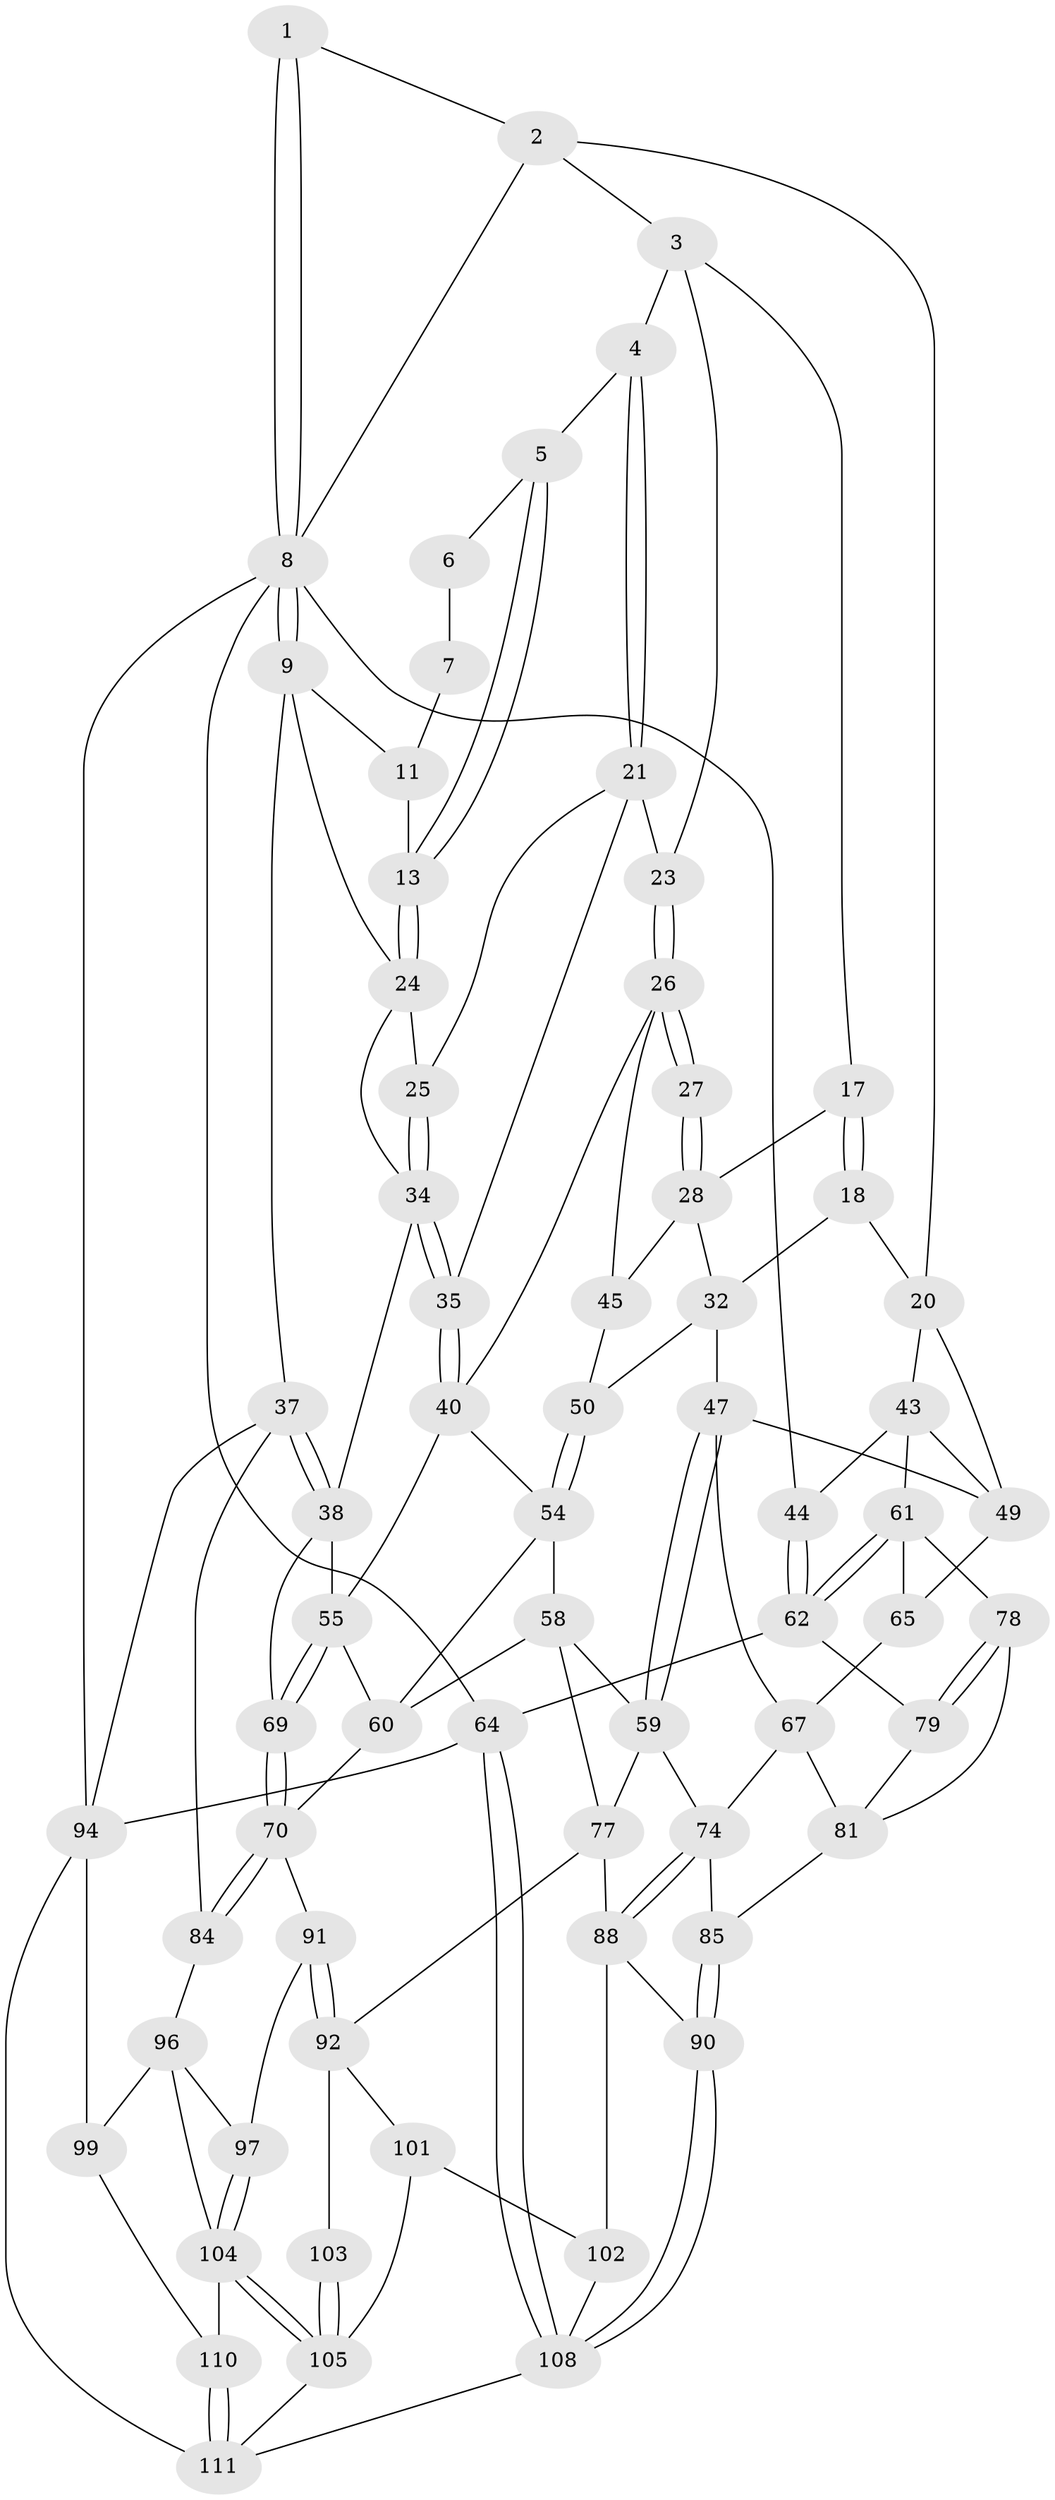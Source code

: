 // Generated by graph-tools (version 1.1) at 2025/52/02/27/25 19:52:38]
// undirected, 68 vertices, 150 edges
graph export_dot {
graph [start="1"]
  node [color=gray90,style=filled];
  1 [pos="+0.9088900177063006+0"];
  2 [pos="+0.6052632976816492+0",super="+15"];
  3 [pos="+0.6062255001670491+0",super="+16"];
  4 [pos="+0.7176908928184929+0.06418929597562717"];
  5 [pos="+0.8223263317400611+0.0803437909499323"];
  6 [pos="+0.8238574382146775+0.0786565584154906"];
  7 [pos="+0.9036404815142238+0",super="+12"];
  8 [pos="+1+0",super="+14"];
  9 [pos="+1+0.29639822301814145",super="+10"];
  11 [pos="+0.9166433890731399+0.11274496029050195"];
  13 [pos="+0.8344619329508381+0.1292669995724878"];
  17 [pos="+0.5194195486415636+0.07455333094391435",super="+29"];
  18 [pos="+0.39143888157203643+0.15751430209679426",super="+19"];
  20 [pos="+0.09517685784852388+0",super="+42"];
  21 [pos="+0.7314597190280777+0.1187032699572117",super="+22"];
  23 [pos="+0.5999634901486901+0.16455317307044032"];
  24 [pos="+0.7969224171945375+0.16297212279559156",super="+30"];
  25 [pos="+0.7893284252538453+0.1647856102360633"];
  26 [pos="+0.5625859724793234+0.20988159034217269",super="+41"];
  27 [pos="+0.5623689618940987+0.2098917253927343"];
  28 [pos="+0.5030107237329081+0.17777070500236722",super="+31"];
  32 [pos="+0.396113437989875+0.315752792756583",super="+33"];
  34 [pos="+0.7631972931257329+0.2910176952128879",super="+36"];
  35 [pos="+0.7064289229160126+0.32683129366904135"];
  37 [pos="+1+0.34451186206713186",super="+83"];
  38 [pos="+1+0.3534722227654282",super="+39"];
  40 [pos="+0.7031453316373946+0.3320209255278932",super="+53"];
  43 [pos="+0.06081157365586373+0.2901044822317855",super="+52"];
  44 [pos="+0+0.10022405679777874"];
  45 [pos="+0.5434242884566274+0.22432939948561512",super="+46"];
  47 [pos="+0.36370871821988043+0.3392346083556606",super="+48"];
  49 [pos="+0.23824826378171765+0.34830762437390306",super="+51"];
  50 [pos="+0.48746654589851346+0.3314589071434034"];
  54 [pos="+0.5826373948504889+0.4271819820416369",super="+57"];
  55 [pos="+0.781303270107443+0.4294390125750516",super="+56"];
  58 [pos="+0.5594639611055087+0.47537102816617544",super="+76"];
  59 [pos="+0.5260541757528452+0.4892949223259047",super="+73"];
  60 [pos="+0.6771439132881276+0.506690854016111",super="+72"];
  61 [pos="+0+0.469202989588229",super="+66"];
  62 [pos="+0+0.45370040308960524",super="+63"];
  64 [pos="+0+1"];
  65 [pos="+0.17482373176058438+0.5252117760281073"];
  67 [pos="+0.33089581740656626+0.5017155401534577",super="+68"];
  69 [pos="+0.8195137021468523+0.5211984201797658"];
  70 [pos="+0.8077172771341098+0.5654192255375566",super="+71"];
  74 [pos="+0.4288384696575927+0.5685809957271433",super="+75"];
  77 [pos="+0.5398315831149942+0.6448224065511698",super="+87"];
  78 [pos="+0.06789630213952329+0.5660124574941944",super="+82"];
  79 [pos="+0.0128344898986871+0.7792168585542878",super="+80"];
  81 [pos="+0.1958000071175762+0.631846987377811",super="+86"];
  84 [pos="+0.8767077123324591+0.6383518644045018"];
  85 [pos="+0.3042106951950397+0.7292553999908803"];
  88 [pos="+0.4319077629720225+0.7488377859641335",super="+89"];
  90 [pos="+0.347577757200925+0.7730303385889141"];
  91 [pos="+0.6992403934752615+0.663660841447832"];
  92 [pos="+0.5966033524814642+0.7369161636057712",super="+93"];
  94 [pos="+1+1",super="+95"];
  96 [pos="+0.8476810490323249+0.7197566548359119",super="+100"];
  97 [pos="+0.7925996722235563+0.7764637141656994",super="+98"];
  99 [pos="+0.9584703357930446+0.807155967361112"];
  101 [pos="+0.576974074987163+0.7916413462281727",super="+107"];
  102 [pos="+0.4723458755879306+0.8585146115714315",super="+112"];
  103 [pos="+0.6156681181245245+0.748963711075795"];
  104 [pos="+0.7900826452434008+0.7995706331524058",super="+109"];
  105 [pos="+0.741453848366699+0.8603334580366303",super="+106"];
  108 [pos="+0.2399982130166591+1",super="+113"];
  110 [pos="+0.8809970456969904+0.8880594621281"];
  111 [pos="+0.892340842342569+1",super="+114"];
  1 -- 2;
  1 -- 8;
  1 -- 8;
  2 -- 3;
  2 -- 8;
  2 -- 20;
  3 -- 4;
  3 -- 17;
  3 -- 23;
  4 -- 5;
  4 -- 21;
  4 -- 21;
  5 -- 6;
  5 -- 13;
  5 -- 13;
  6 -- 7 [weight=2];
  7 -- 11;
  8 -- 9;
  8 -- 9;
  8 -- 94;
  8 -- 64;
  8 -- 44;
  9 -- 37;
  9 -- 24;
  9 -- 11;
  11 -- 13;
  13 -- 24;
  13 -- 24;
  17 -- 18 [weight=2];
  17 -- 18;
  17 -- 28;
  18 -- 20;
  18 -- 32;
  20 -- 49;
  20 -- 43;
  21 -- 25;
  21 -- 35;
  21 -- 23;
  23 -- 26;
  23 -- 26;
  24 -- 25;
  24 -- 34;
  25 -- 34;
  25 -- 34;
  26 -- 27;
  26 -- 27;
  26 -- 40;
  26 -- 45;
  27 -- 28;
  27 -- 28;
  28 -- 32;
  28 -- 45;
  32 -- 50;
  32 -- 47;
  34 -- 35;
  34 -- 35;
  34 -- 38;
  35 -- 40;
  35 -- 40;
  37 -- 38;
  37 -- 38;
  37 -- 84;
  37 -- 94;
  38 -- 69;
  38 -- 55;
  40 -- 54;
  40 -- 55;
  43 -- 44;
  43 -- 49;
  43 -- 61;
  44 -- 62;
  44 -- 62;
  45 -- 50;
  47 -- 59;
  47 -- 59;
  47 -- 49;
  47 -- 67;
  49 -- 65;
  50 -- 54;
  50 -- 54;
  54 -- 58;
  54 -- 60;
  55 -- 69;
  55 -- 69;
  55 -- 60;
  58 -- 59;
  58 -- 77;
  58 -- 60;
  59 -- 74;
  59 -- 77;
  60 -- 70;
  61 -- 62;
  61 -- 62;
  61 -- 65;
  61 -- 78;
  62 -- 64;
  62 -- 79;
  64 -- 108;
  64 -- 108;
  64 -- 94;
  65 -- 67;
  67 -- 81;
  67 -- 74;
  69 -- 70;
  69 -- 70;
  70 -- 84;
  70 -- 84;
  70 -- 91;
  74 -- 88;
  74 -- 88;
  74 -- 85;
  77 -- 88;
  77 -- 92;
  78 -- 79 [weight=2];
  78 -- 79;
  78 -- 81;
  79 -- 81;
  81 -- 85;
  84 -- 96;
  85 -- 90;
  85 -- 90;
  88 -- 90;
  88 -- 102;
  90 -- 108;
  90 -- 108;
  91 -- 92;
  91 -- 92;
  91 -- 97;
  92 -- 103;
  92 -- 101;
  94 -- 99;
  94 -- 111;
  96 -- 97;
  96 -- 99;
  96 -- 104;
  97 -- 104;
  97 -- 104;
  99 -- 110;
  101 -- 102 [weight=2];
  101 -- 105;
  102 -- 108;
  103 -- 105;
  103 -- 105;
  104 -- 105;
  104 -- 105;
  104 -- 110;
  105 -- 111;
  108 -- 111;
  110 -- 111;
  110 -- 111;
}
